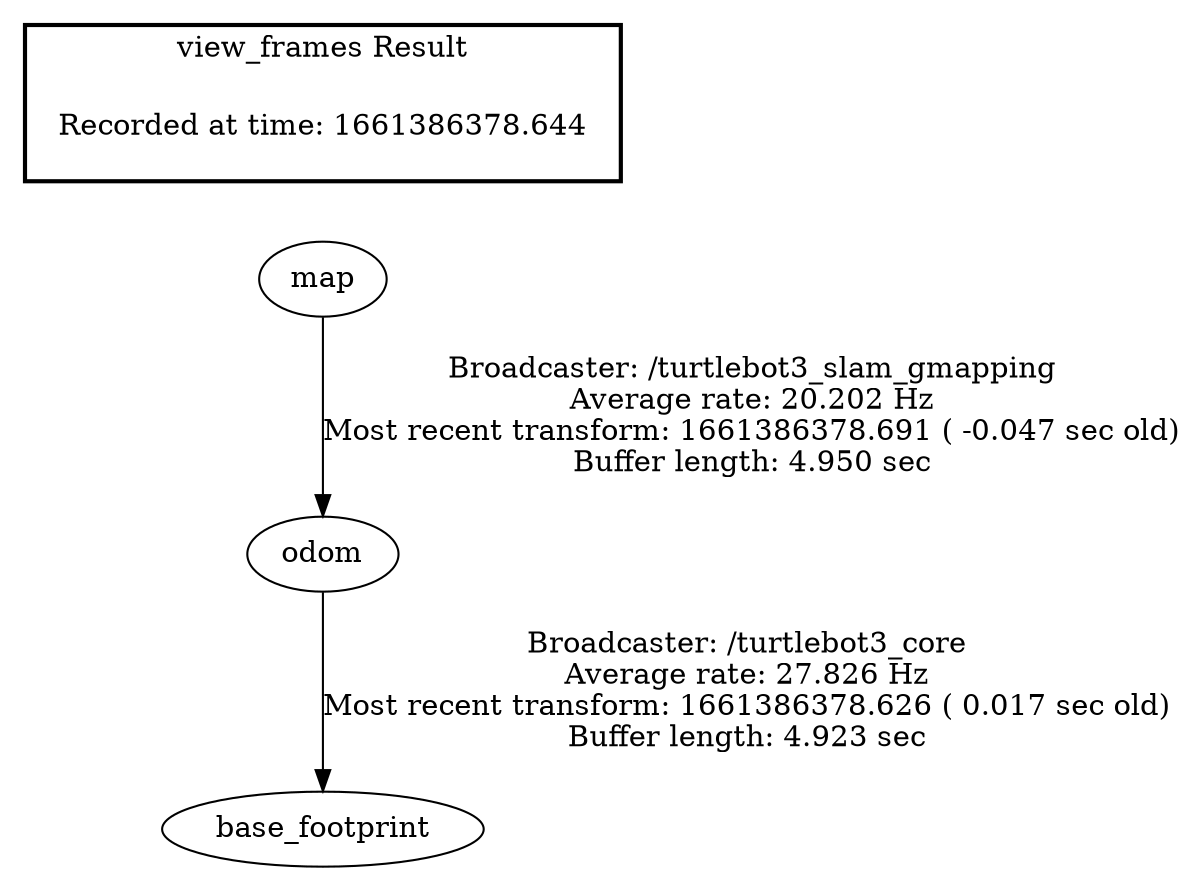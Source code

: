 digraph G {
"map" -> "odom"[label="Broadcaster: /turtlebot3_slam_gmapping\nAverage rate: 20.202 Hz\nMost recent transform: 1661386378.691 ( -0.047 sec old)\nBuffer length: 4.950 sec\n"];
"odom" -> "base_footprint"[label="Broadcaster: /turtlebot3_core\nAverage rate: 27.826 Hz\nMost recent transform: 1661386378.626 ( 0.017 sec old)\nBuffer length: 4.923 sec\n"];
edge [style=invis];
 subgraph cluster_legend { style=bold; color=black; label ="view_frames Result";
"Recorded at time: 1661386378.644"[ shape=plaintext ] ;
 }->"map";
}